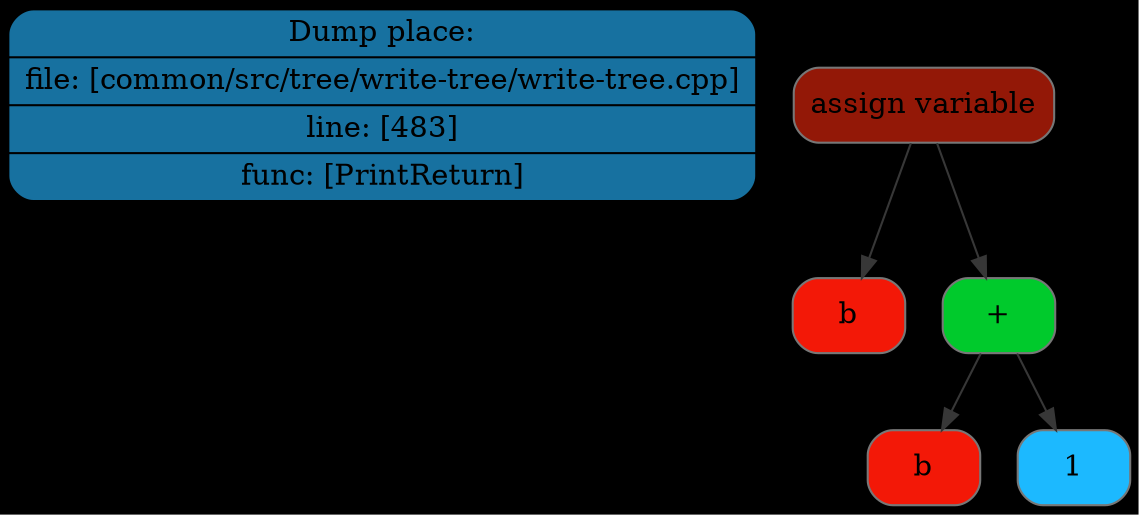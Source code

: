 digraph G{
rankdir=TB
graph [bgcolor="#000000"];
place[shape=Mrecord, style=filled, fillcolor="#1771a0", pos="0,1!",label = " { Dump place: | file: [common/src/tree/write-tree/write-tree.cpp] | line: [483] | func: [PrintReturn] } "color = "#000000"];
node0x507000001c20[shape=Mrecord, style=filled, fillcolor="#931807"label = "assign variable", color = "#777777"];
node0x507000001a60[shape=Mrecord, style=filled, fillcolor="#f31807"label = "b", color = "#777777"];
node0x507000001bb0[shape=Mrecord, style=filled, fillcolor="#00ca2c"label = "\+", color = "#777777"];
node0x507000001ad0[shape=Mrecord, style=filled, fillcolor="#f31807"label = "b", color = "#777777"];
node0x507000001b40[shape=Mrecord, style=filled, fillcolor="#1cb9ff"label = "1", color = "#777777"];
edge[color="#373737"];
node0x507000001c20->node0x507000001a60;
node0x507000001c20->node0x507000001bb0;
node0x507000001bb0->node0x507000001ad0;
node0x507000001bb0->node0x507000001b40;
}
